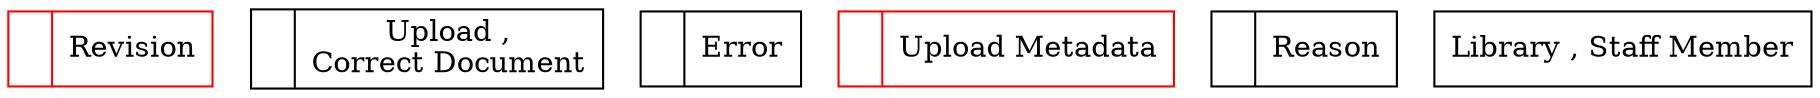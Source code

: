 digraph dfd2{ 
node[shape=record]
200 [label="<f0>  |<f1> Revision " color=red];
201 [label="<f0>  |<f1> Upload ,\nCorrect Document " ];
202 [label="<f0>  |<f1> Error " ];
203 [label="<f0>  |<f1> Upload Metadata " color=red];
204 [label="<f0>  |<f1> Reason " ];
205 [label="Library , Staff Member" shape=box];
}